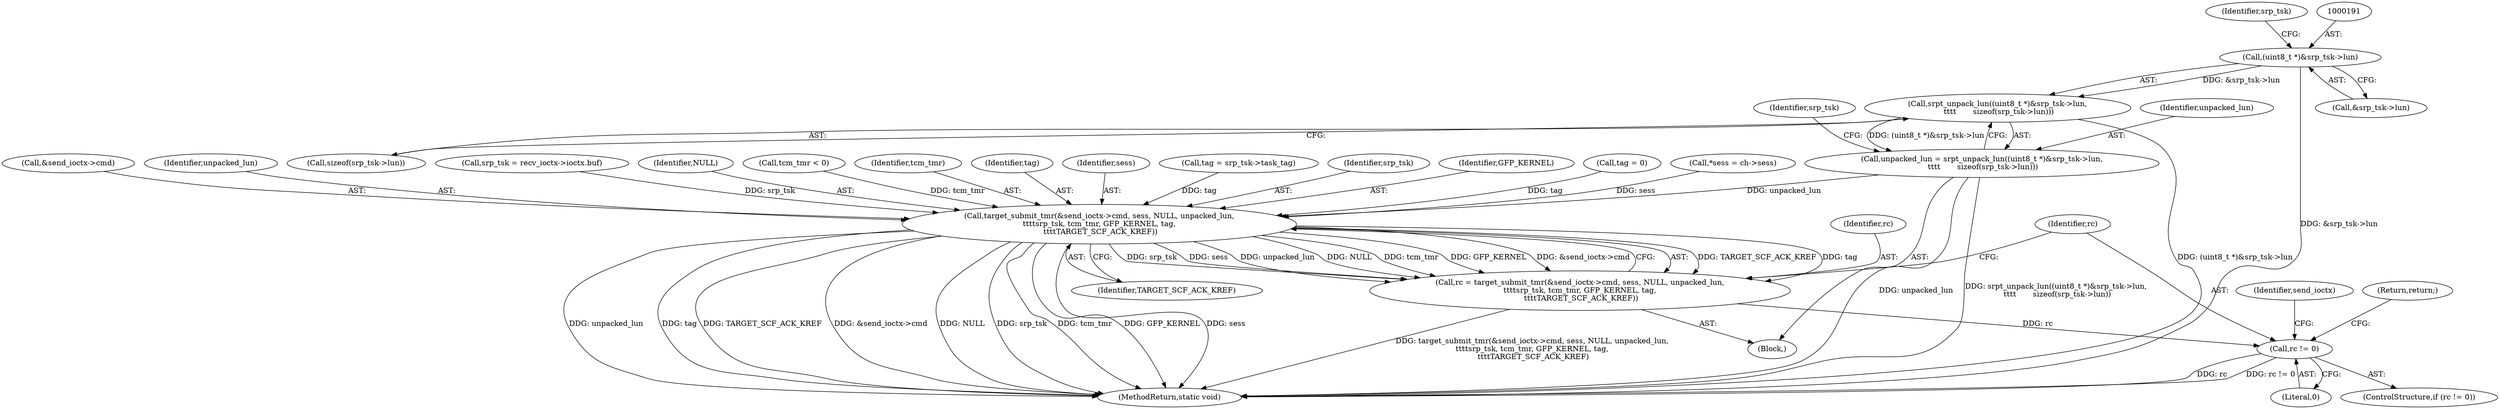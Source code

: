 digraph "0_linux_51093254bf879bc9ce96590400a87897c7498463@pointer" {
"1000190" [label="(Call,(uint8_t *)&srp_tsk->lun)"];
"1000189" [label="(Call,srpt_unpack_lun((uint8_t *)&srp_tsk->lun,\n \t\t\t\t       sizeof(srp_tsk->lun)))"];
"1000187" [label="(Call,unpacked_lun = srpt_unpack_lun((uint8_t *)&srp_tsk->lun,\n \t\t\t\t       sizeof(srp_tsk->lun)))"];
"1000236" [label="(Call,target_submit_tmr(&send_ioctx->cmd, sess, NULL, unpacked_lun,\n\t\t\t\tsrp_tsk, tcm_tmr, GFP_KERNEL, tag,\n \t\t\t\tTARGET_SCF_ACK_KREF))"];
"1000234" [label="(Call,rc = target_submit_tmr(&send_ioctx->cmd, sess, NULL, unpacked_lun,\n\t\t\t\tsrp_tsk, tcm_tmr, GFP_KERNEL, tag,\n \t\t\t\tTARGET_SCF_ACK_KREF))"];
"1000250" [label="(Call,rc != 0)"];
"1000251" [label="(Identifier,rc)"];
"1000258" [label="(Identifier,send_ioctx)"];
"1000246" [label="(Identifier,GFP_KERNEL)"];
"1000270" [label="(MethodReturn,static void)"];
"1000236" [label="(Call,target_submit_tmr(&send_ioctx->cmd, sess, NULL, unpacked_lun,\n\t\t\t\tsrp_tsk, tcm_tmr, GFP_KERNEL, tag,\n \t\t\t\tTARGET_SCF_ACK_KREF))"];
"1000116" [label="(Call,tag = 0)"];
"1000109" [label="(Call,*sess = ch->sess)"];
"1000203" [label="(Identifier,srp_tsk)"];
"1000190" [label="(Call,(uint8_t *)&srp_tsk->lun)"];
"1000237" [label="(Call,&send_ioctx->cmd)"];
"1000192" [label="(Call,&srp_tsk->lun)"];
"1000187" [label="(Call,unpacked_lun = srpt_unpack_lun((uint8_t *)&srp_tsk->lun,\n \t\t\t\t       sizeof(srp_tsk->lun)))"];
"1000189" [label="(Call,srpt_unpack_lun((uint8_t *)&srp_tsk->lun,\n \t\t\t\t       sizeof(srp_tsk->lun)))"];
"1000249" [label="(ControlStructure,if (rc != 0))"];
"1000243" [label="(Identifier,unpacked_lun)"];
"1000188" [label="(Identifier,unpacked_lun)"];
"1000124" [label="(Call,srp_tsk = recv_ioctx->ioctx.buf)"];
"1000242" [label="(Identifier,NULL)"];
"1000196" [label="(Call,sizeof(srp_tsk->lun))"];
"1000235" [label="(Identifier,rc)"];
"1000250" [label="(Call,rc != 0)"];
"1000173" [label="(Call,tcm_tmr < 0)"];
"1000245" [label="(Identifier,tcm_tmr)"];
"1000247" [label="(Identifier,tag)"];
"1000241" [label="(Identifier,sess)"];
"1000198" [label="(Identifier,srp_tsk)"];
"1000234" [label="(Call,rc = target_submit_tmr(&send_ioctx->cmd, sess, NULL, unpacked_lun,\n\t\t\t\tsrp_tsk, tcm_tmr, GFP_KERNEL, tag,\n \t\t\t\tTARGET_SCF_ACK_KREF))"];
"1000229" [label="(Call,tag = srp_tsk->task_tag)"];
"1000264" [label="(Return,return;)"];
"1000244" [label="(Identifier,srp_tsk)"];
"1000105" [label="(Block,)"];
"1000248" [label="(Identifier,TARGET_SCF_ACK_KREF)"];
"1000252" [label="(Literal,0)"];
"1000190" -> "1000189"  [label="AST: "];
"1000190" -> "1000192"  [label="CFG: "];
"1000191" -> "1000190"  [label="AST: "];
"1000192" -> "1000190"  [label="AST: "];
"1000198" -> "1000190"  [label="CFG: "];
"1000190" -> "1000270"  [label="DDG: &srp_tsk->lun"];
"1000190" -> "1000189"  [label="DDG: &srp_tsk->lun"];
"1000189" -> "1000187"  [label="AST: "];
"1000189" -> "1000196"  [label="CFG: "];
"1000196" -> "1000189"  [label="AST: "];
"1000187" -> "1000189"  [label="CFG: "];
"1000189" -> "1000270"  [label="DDG: (uint8_t *)&srp_tsk->lun"];
"1000189" -> "1000187"  [label="DDG: (uint8_t *)&srp_tsk->lun"];
"1000187" -> "1000105"  [label="AST: "];
"1000188" -> "1000187"  [label="AST: "];
"1000203" -> "1000187"  [label="CFG: "];
"1000187" -> "1000270"  [label="DDG: unpacked_lun"];
"1000187" -> "1000270"  [label="DDG: srpt_unpack_lun((uint8_t *)&srp_tsk->lun,\n \t\t\t\t       sizeof(srp_tsk->lun))"];
"1000187" -> "1000236"  [label="DDG: unpacked_lun"];
"1000236" -> "1000234"  [label="AST: "];
"1000236" -> "1000248"  [label="CFG: "];
"1000237" -> "1000236"  [label="AST: "];
"1000241" -> "1000236"  [label="AST: "];
"1000242" -> "1000236"  [label="AST: "];
"1000243" -> "1000236"  [label="AST: "];
"1000244" -> "1000236"  [label="AST: "];
"1000245" -> "1000236"  [label="AST: "];
"1000246" -> "1000236"  [label="AST: "];
"1000247" -> "1000236"  [label="AST: "];
"1000248" -> "1000236"  [label="AST: "];
"1000234" -> "1000236"  [label="CFG: "];
"1000236" -> "1000270"  [label="DDG: TARGET_SCF_ACK_KREF"];
"1000236" -> "1000270"  [label="DDG: &send_ioctx->cmd"];
"1000236" -> "1000270"  [label="DDG: NULL"];
"1000236" -> "1000270"  [label="DDG: srp_tsk"];
"1000236" -> "1000270"  [label="DDG: tcm_tmr"];
"1000236" -> "1000270"  [label="DDG: GFP_KERNEL"];
"1000236" -> "1000270"  [label="DDG: sess"];
"1000236" -> "1000270"  [label="DDG: unpacked_lun"];
"1000236" -> "1000270"  [label="DDG: tag"];
"1000236" -> "1000234"  [label="DDG: TARGET_SCF_ACK_KREF"];
"1000236" -> "1000234"  [label="DDG: tag"];
"1000236" -> "1000234"  [label="DDG: srp_tsk"];
"1000236" -> "1000234"  [label="DDG: sess"];
"1000236" -> "1000234"  [label="DDG: unpacked_lun"];
"1000236" -> "1000234"  [label="DDG: NULL"];
"1000236" -> "1000234"  [label="DDG: tcm_tmr"];
"1000236" -> "1000234"  [label="DDG: GFP_KERNEL"];
"1000236" -> "1000234"  [label="DDG: &send_ioctx->cmd"];
"1000109" -> "1000236"  [label="DDG: sess"];
"1000124" -> "1000236"  [label="DDG: srp_tsk"];
"1000173" -> "1000236"  [label="DDG: tcm_tmr"];
"1000116" -> "1000236"  [label="DDG: tag"];
"1000229" -> "1000236"  [label="DDG: tag"];
"1000234" -> "1000105"  [label="AST: "];
"1000235" -> "1000234"  [label="AST: "];
"1000251" -> "1000234"  [label="CFG: "];
"1000234" -> "1000270"  [label="DDG: target_submit_tmr(&send_ioctx->cmd, sess, NULL, unpacked_lun,\n\t\t\t\tsrp_tsk, tcm_tmr, GFP_KERNEL, tag,\n \t\t\t\tTARGET_SCF_ACK_KREF)"];
"1000234" -> "1000250"  [label="DDG: rc"];
"1000250" -> "1000249"  [label="AST: "];
"1000250" -> "1000252"  [label="CFG: "];
"1000251" -> "1000250"  [label="AST: "];
"1000252" -> "1000250"  [label="AST: "];
"1000258" -> "1000250"  [label="CFG: "];
"1000264" -> "1000250"  [label="CFG: "];
"1000250" -> "1000270"  [label="DDG: rc"];
"1000250" -> "1000270"  [label="DDG: rc != 0"];
}
